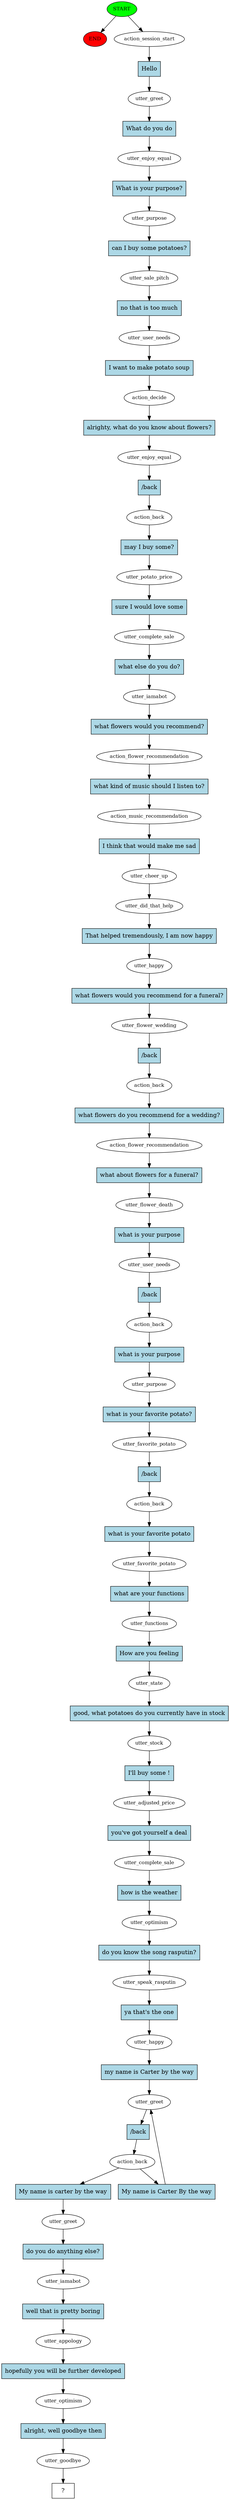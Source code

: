 digraph  {
0 [class="start active", fillcolor=green, fontsize=12, label=START, style=filled];
"-1" [class=end, fillcolor=red, fontsize=12, label=END, style=filled];
1 [class=active, fontsize=12, label=action_session_start];
2 [class=active, fontsize=12, label=utter_greet];
3 [class=active, fontsize=12, label=utter_enjoy_equal];
4 [class=active, fontsize=12, label=utter_purpose];
5 [class=active, fontsize=12, label=utter_sale_pitch];
6 [class=active, fontsize=12, label=utter_user_needs];
7 [class=active, fontsize=12, label=action_decide];
8 [class=active, fontsize=12, label=utter_enjoy_equal];
9 [class=active, fontsize=12, label=action_back];
10 [class=active, fontsize=12, label=utter_potato_price];
11 [class=active, fontsize=12, label=utter_complete_sale];
12 [class=active, fontsize=12, label=utter_iamabot];
13 [class=active, fontsize=12, label=action_flower_recommendation];
14 [class=active, fontsize=12, label=action_music_recommendation];
15 [class=active, fontsize=12, label=utter_cheer_up];
16 [class=active, fontsize=12, label=utter_did_that_help];
17 [class=active, fontsize=12, label=utter_happy];
18 [class=active, fontsize=12, label=utter_flower_wedding];
19 [class=active, fontsize=12, label=action_back];
20 [class=active, fontsize=12, label=action_flower_recommendation];
21 [class=active, fontsize=12, label=utter_flower_death];
22 [class=active, fontsize=12, label=utter_user_needs];
23 [class=active, fontsize=12, label=action_back];
24 [class=active, fontsize=12, label=utter_purpose];
25 [class=active, fontsize=12, label=utter_favorite_potato];
26 [class=active, fontsize=12, label=action_back];
27 [class=active, fontsize=12, label=utter_favorite_potato];
28 [class=active, fontsize=12, label=utter_functions];
29 [class=active, fontsize=12, label=utter_state];
30 [class=active, fontsize=12, label=utter_stock];
31 [class=active, fontsize=12, label=utter_adjusted_price];
32 [class=active, fontsize=12, label=utter_complete_sale];
33 [class=active, fontsize=12, label=utter_optimism];
34 [class=active, fontsize=12, label=utter_speak_rasputin];
35 [class=active, fontsize=12, label=utter_happy];
36 [class=active, fontsize=12, label=utter_greet];
37 [class=active, fontsize=12, label=action_back];
40 [class=active, fontsize=12, label=utter_greet];
41 [class=active, fontsize=12, label=utter_iamabot];
42 [class=active, fontsize=12, label=utter_appology];
43 [class=active, fontsize=12, label=utter_optimism];
44 [class=active, fontsize=12, label=utter_goodbye];
45 [class="intent dashed active", label="  ?  ", shape=rect];
46 [class="intent active", fillcolor=lightblue, label=Hello, shape=rect, style=filled];
47 [class="intent active", fillcolor=lightblue, label="What do you do", shape=rect, style=filled];
48 [class="intent active", fillcolor=lightblue, label="What is your purpose?", shape=rect, style=filled];
49 [class="intent active", fillcolor=lightblue, label="can I buy some potatoes?", shape=rect, style=filled];
50 [class="intent active", fillcolor=lightblue, label="no that is too much", shape=rect, style=filled];
51 [class="intent active", fillcolor=lightblue, label="I want to make potato soup", shape=rect, style=filled];
52 [class="intent active", fillcolor=lightblue, label="alrighty, what do you know about flowers?", shape=rect, style=filled];
53 [class="intent active", fillcolor=lightblue, label="/back", shape=rect, style=filled];
54 [class="intent active", fillcolor=lightblue, label="may I buy some?", shape=rect, style=filled];
55 [class="intent active", fillcolor=lightblue, label="sure I would love some", shape=rect, style=filled];
56 [class="intent active", fillcolor=lightblue, label="what else do you do?", shape=rect, style=filled];
57 [class="intent active", fillcolor=lightblue, label="what flowers would you recommend?", shape=rect, style=filled];
58 [class="intent active", fillcolor=lightblue, label="what kind of music should I listen to?", shape=rect, style=filled];
59 [class="intent active", fillcolor=lightblue, label="I think that would make me sad", shape=rect, style=filled];
60 [class="intent active", fillcolor=lightblue, label="That helped tremendously, I am now happy", shape=rect, style=filled];
61 [class="intent active", fillcolor=lightblue, label="what flowers would you recommend for a funeral?", shape=rect, style=filled];
62 [class="intent active", fillcolor=lightblue, label="/back", shape=rect, style=filled];
63 [class="intent active", fillcolor=lightblue, label="what flowers do you recommend for a wedding?", shape=rect, style=filled];
64 [class="intent active", fillcolor=lightblue, label="what about flowers for a funeral?", shape=rect, style=filled];
65 [class="intent active", fillcolor=lightblue, label="what is your purpose", shape=rect, style=filled];
66 [class="intent active", fillcolor=lightblue, label="/back", shape=rect, style=filled];
67 [class="intent active", fillcolor=lightblue, label="what is your purpose", shape=rect, style=filled];
68 [class="intent active", fillcolor=lightblue, label="what is your favorite potato?", shape=rect, style=filled];
69 [class="intent active", fillcolor=lightblue, label="/back", shape=rect, style=filled];
70 [class="intent active", fillcolor=lightblue, label="what is your favorite potato", shape=rect, style=filled];
71 [class="intent active", fillcolor=lightblue, label="what are your functions", shape=rect, style=filled];
72 [class="intent active", fillcolor=lightblue, label="How are you feeling", shape=rect, style=filled];
73 [class="intent active", fillcolor=lightblue, label="good, what potatoes do you currently have in stock", shape=rect, style=filled];
74 [class="intent active", fillcolor=lightblue, label="I'll buy some !", shape=rect, style=filled];
75 [class="intent active", fillcolor=lightblue, label="you've got yourself a deal", shape=rect, style=filled];
76 [class="intent active", fillcolor=lightblue, label="how is the weather", shape=rect, style=filled];
77 [class="intent active", fillcolor=lightblue, label="do you know the song rasputin?", shape=rect, style=filled];
78 [class="intent active", fillcolor=lightblue, label="ya that's the one", shape=rect, style=filled];
79 [class="intent active", fillcolor=lightblue, label="my name is Carter by the way", shape=rect, style=filled];
80 [class="intent active", fillcolor=lightblue, label="/back", shape=rect, style=filled];
81 [class="intent active", fillcolor=lightblue, label="My name is Carter By the way", shape=rect, style=filled];
82 [class="intent active", fillcolor=lightblue, label="My name is carter by the way", shape=rect, style=filled];
83 [class="intent active", fillcolor=lightblue, label="do you do anything else?", shape=rect, style=filled];
84 [class="intent active", fillcolor=lightblue, label="well that is pretty boring", shape=rect, style=filled];
85 [class="intent active", fillcolor=lightblue, label="hopefully you will be further developed", shape=rect, style=filled];
86 [class="intent active", fillcolor=lightblue, label="alright, well goodbye then", shape=rect, style=filled];
0 -> "-1"  [class="", key=NONE, label=""];
0 -> 1  [class=active, key=NONE, label=""];
1 -> 46  [class=active, key=0];
2 -> 47  [class=active, key=0];
3 -> 48  [class=active, key=0];
4 -> 49  [class=active, key=0];
5 -> 50  [class=active, key=0];
6 -> 51  [class=active, key=0];
7 -> 52  [class=active, key=0];
8 -> 53  [class=active, key=0];
9 -> 54  [class=active, key=0];
10 -> 55  [class=active, key=0];
11 -> 56  [class=active, key=0];
12 -> 57  [class=active, key=0];
13 -> 58  [class=active, key=0];
14 -> 59  [class=active, key=0];
15 -> 16  [class=active, key=NONE, label=""];
16 -> 60  [class=active, key=0];
17 -> 61  [class=active, key=0];
18 -> 62  [class=active, key=0];
19 -> 63  [class=active, key=0];
20 -> 64  [class=active, key=0];
21 -> 65  [class=active, key=0];
22 -> 66  [class=active, key=0];
23 -> 67  [class=active, key=0];
24 -> 68  [class=active, key=0];
25 -> 69  [class=active, key=0];
26 -> 70  [class=active, key=0];
27 -> 71  [class=active, key=0];
28 -> 72  [class=active, key=0];
29 -> 73  [class=active, key=0];
30 -> 74  [class=active, key=0];
31 -> 75  [class=active, key=0];
32 -> 76  [class=active, key=0];
33 -> 77  [class=active, key=0];
34 -> 78  [class=active, key=0];
35 -> 79  [class=active, key=0];
36 -> 80  [class=active, key=0];
37 -> 81  [class=active, key=0];
37 -> 82  [class=active, key=0];
40 -> 83  [class=active, key=0];
41 -> 84  [class=active, key=0];
42 -> 85  [class=active, key=0];
43 -> 86  [class=active, key=0];
44 -> 45  [class=active, key=NONE, label=""];
46 -> 2  [class=active, key=0];
47 -> 3  [class=active, key=0];
48 -> 4  [class=active, key=0];
49 -> 5  [class=active, key=0];
50 -> 6  [class=active, key=0];
51 -> 7  [class=active, key=0];
52 -> 8  [class=active, key=0];
53 -> 9  [class=active, key=0];
54 -> 10  [class=active, key=0];
55 -> 11  [class=active, key=0];
56 -> 12  [class=active, key=0];
57 -> 13  [class=active, key=0];
58 -> 14  [class=active, key=0];
59 -> 15  [class=active, key=0];
60 -> 17  [class=active, key=0];
61 -> 18  [class=active, key=0];
62 -> 19  [class=active, key=0];
63 -> 20  [class=active, key=0];
64 -> 21  [class=active, key=0];
65 -> 22  [class=active, key=0];
66 -> 23  [class=active, key=0];
67 -> 24  [class=active, key=0];
68 -> 25  [class=active, key=0];
69 -> 26  [class=active, key=0];
70 -> 27  [class=active, key=0];
71 -> 28  [class=active, key=0];
72 -> 29  [class=active, key=0];
73 -> 30  [class=active, key=0];
74 -> 31  [class=active, key=0];
75 -> 32  [class=active, key=0];
76 -> 33  [class=active, key=0];
77 -> 34  [class=active, key=0];
78 -> 35  [class=active, key=0];
79 -> 36  [class=active, key=0];
80 -> 37  [class=active, key=0];
81 -> 36  [class=active, key=0];
82 -> 40  [class=active, key=0];
83 -> 41  [class=active, key=0];
84 -> 42  [class=active, key=0];
85 -> 43  [class=active, key=0];
86 -> 44  [class=active, key=0];
}
